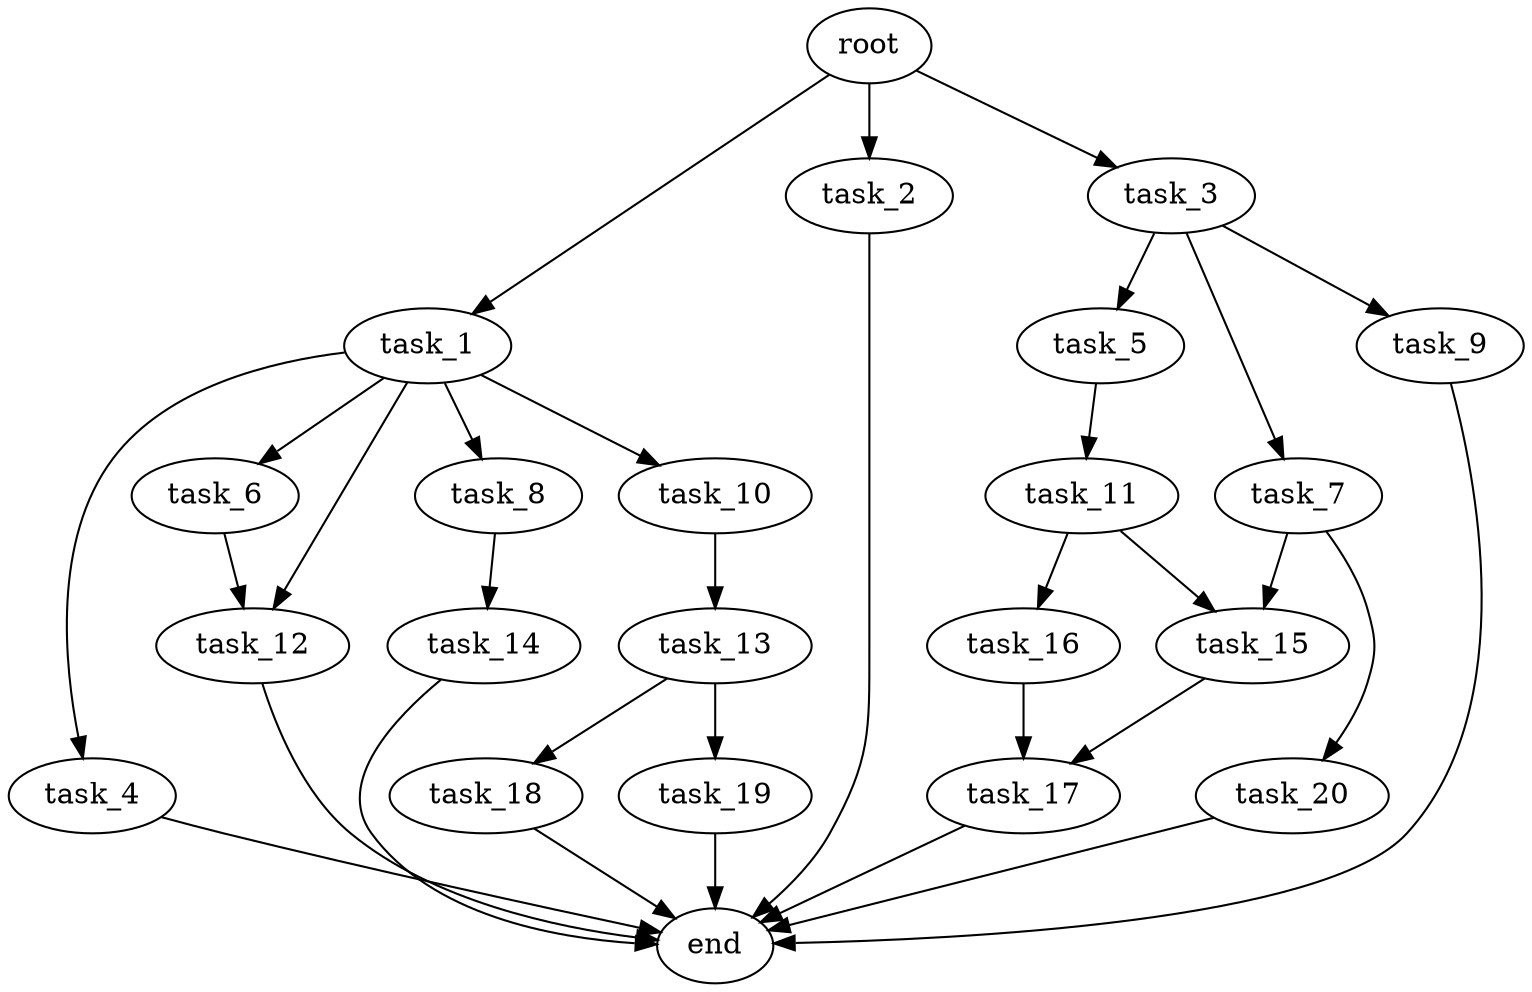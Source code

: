 digraph G {
  root [size="0.000000e+00"];
  task_1 [size="1.509460e+10"];
  task_2 [size="6.196751e+09"];
  task_3 [size="1.035915e+10"];
  task_4 [size="8.991369e+10"];
  task_5 [size="3.435034e+10"];
  task_6 [size="7.143441e+10"];
  task_7 [size="5.045985e+10"];
  task_8 [size="1.726417e+10"];
  task_9 [size="2.478189e+10"];
  task_10 [size="4.378145e+10"];
  task_11 [size="4.394778e+10"];
  task_12 [size="5.227958e+10"];
  task_13 [size="1.588303e+10"];
  task_14 [size="3.729147e+10"];
  task_15 [size="2.829653e+10"];
  task_16 [size="4.088285e+10"];
  task_17 [size="3.384333e+10"];
  task_18 [size="5.979261e+10"];
  task_19 [size="7.892480e+10"];
  task_20 [size="6.473406e+10"];
  end [size="0.000000e+00"];

  root -> task_1 [size="1.000000e-12"];
  root -> task_2 [size="1.000000e-12"];
  root -> task_3 [size="1.000000e-12"];
  task_1 -> task_4 [size="8.991369e+08"];
  task_1 -> task_6 [size="7.143441e+08"];
  task_1 -> task_8 [size="1.726417e+08"];
  task_1 -> task_10 [size="4.378145e+08"];
  task_1 -> task_12 [size="2.613979e+08"];
  task_2 -> end [size="1.000000e-12"];
  task_3 -> task_5 [size="3.435034e+08"];
  task_3 -> task_7 [size="5.045985e+08"];
  task_3 -> task_9 [size="2.478189e+08"];
  task_4 -> end [size="1.000000e-12"];
  task_5 -> task_11 [size="4.394778e+08"];
  task_6 -> task_12 [size="2.613979e+08"];
  task_7 -> task_15 [size="1.414826e+08"];
  task_7 -> task_20 [size="6.473406e+08"];
  task_8 -> task_14 [size="3.729147e+08"];
  task_9 -> end [size="1.000000e-12"];
  task_10 -> task_13 [size="1.588303e+08"];
  task_11 -> task_15 [size="1.414826e+08"];
  task_11 -> task_16 [size="4.088285e+08"];
  task_12 -> end [size="1.000000e-12"];
  task_13 -> task_18 [size="5.979261e+08"];
  task_13 -> task_19 [size="7.892480e+08"];
  task_14 -> end [size="1.000000e-12"];
  task_15 -> task_17 [size="1.692167e+08"];
  task_16 -> task_17 [size="1.692167e+08"];
  task_17 -> end [size="1.000000e-12"];
  task_18 -> end [size="1.000000e-12"];
  task_19 -> end [size="1.000000e-12"];
  task_20 -> end [size="1.000000e-12"];
}
